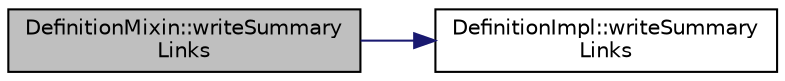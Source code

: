 digraph "DefinitionMixin::writeSummaryLinks"
{
 // LATEX_PDF_SIZE
  edge [fontname="Helvetica",fontsize="10",labelfontname="Helvetica",labelfontsize="10"];
  node [fontname="Helvetica",fontsize="10",shape=record];
  rankdir="LR";
  Node1 [label="DefinitionMixin::writeSummary\lLinks",height=0.2,width=0.4,color="black", fillcolor="grey75", style="filled", fontcolor="black",tooltip=" "];
  Node1 -> Node2 [color="midnightblue",fontsize="10",style="solid",fontname="Helvetica"];
  Node2 [label="DefinitionImpl::writeSummary\lLinks",height=0.2,width=0.4,color="black", fillcolor="white", style="filled",URL="$classDefinitionImpl.html#a22e57e00b2e5520ca75d174042c423e1",tooltip=" "];
}
